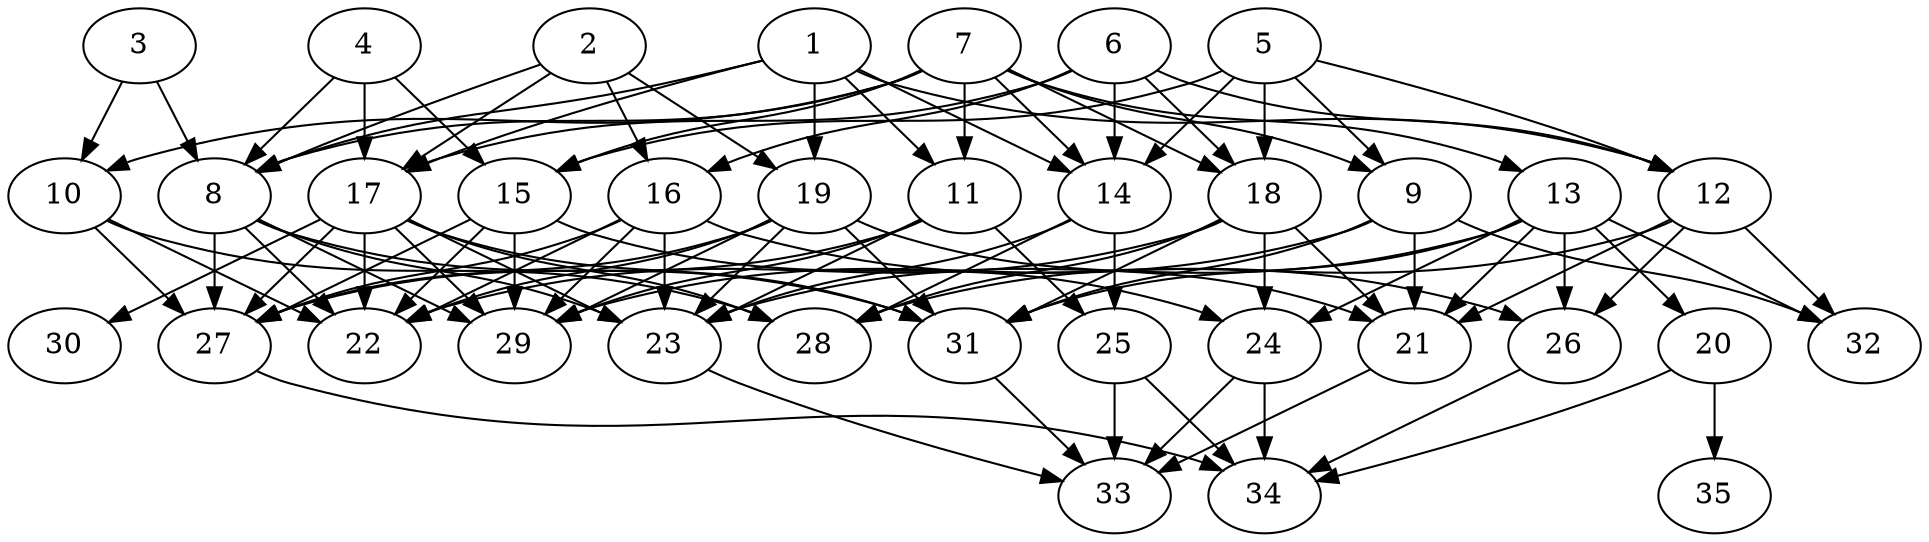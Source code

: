 // DAG automatically generated by daggen at Tue Aug  6 16:28:02 2019
// ./daggen --dot -n 35 --ccr 0.3 --fat 0.7 --regular 0.5 --density 0.7 --mindata 5242880 --maxdata 52428800 
digraph G {
  1 [size="78991360", alpha="0.05", expect_size="23697408"] 
  1 -> 8 [size ="23697408"]
  1 -> 11 [size ="23697408"]
  1 -> 12 [size ="23697408"]
  1 -> 14 [size ="23697408"]
  1 -> 17 [size ="23697408"]
  1 -> 19 [size ="23697408"]
  2 [size="103461547", alpha="0.10", expect_size="31038464"] 
  2 -> 8 [size ="31038464"]
  2 -> 16 [size ="31038464"]
  2 -> 17 [size ="31038464"]
  2 -> 19 [size ="31038464"]
  3 [size="164331520", alpha="0.03", expect_size="49299456"] 
  3 -> 8 [size ="49299456"]
  3 -> 10 [size ="49299456"]
  4 [size="43223040", alpha="0.12", expect_size="12966912"] 
  4 -> 8 [size ="12966912"]
  4 -> 15 [size ="12966912"]
  4 -> 17 [size ="12966912"]
  5 [size="89497600", alpha="0.07", expect_size="26849280"] 
  5 -> 9 [size ="26849280"]
  5 -> 12 [size ="26849280"]
  5 -> 14 [size ="26849280"]
  5 -> 15 [size ="26849280"]
  5 -> 18 [size ="26849280"]
  6 [size="31532373", alpha="0.02", expect_size="9459712"] 
  6 -> 12 [size ="9459712"]
  6 -> 14 [size ="9459712"]
  6 -> 16 [size ="9459712"]
  6 -> 17 [size ="9459712"]
  6 -> 18 [size ="9459712"]
  7 [size="32054613", alpha="0.16", expect_size="9616384"] 
  7 -> 8 [size ="9616384"]
  7 -> 9 [size ="9616384"]
  7 -> 10 [size ="9616384"]
  7 -> 11 [size ="9616384"]
  7 -> 13 [size ="9616384"]
  7 -> 14 [size ="9616384"]
  7 -> 15 [size ="9616384"]
  7 -> 18 [size ="9616384"]
  8 [size="97464320", alpha="0.08", expect_size="29239296"] 
  8 -> 22 [size ="29239296"]
  8 -> 23 [size ="29239296"]
  8 -> 27 [size ="29239296"]
  8 -> 29 [size ="29239296"]
  8 -> 31 [size ="29239296"]
  9 [size="60122453", alpha="0.15", expect_size="18036736"] 
  9 -> 21 [size ="18036736"]
  9 -> 29 [size ="18036736"]
  9 -> 31 [size ="18036736"]
  9 -> 32 [size ="18036736"]
  10 [size="85155840", alpha="0.06", expect_size="25546752"] 
  10 -> 22 [size ="25546752"]
  10 -> 27 [size ="25546752"]
  10 -> 28 [size ="25546752"]
  11 [size="143414613", alpha="0.09", expect_size="43024384"] 
  11 -> 23 [size ="43024384"]
  11 -> 25 [size ="43024384"]
  11 -> 27 [size ="43024384"]
  11 -> 29 [size ="43024384"]
  12 [size="26371413", alpha="0.02", expect_size="7911424"] 
  12 -> 21 [size ="7911424"]
  12 -> 26 [size ="7911424"]
  12 -> 28 [size ="7911424"]
  12 -> 32 [size ="7911424"]
  13 [size="104437760", alpha="0.08", expect_size="31331328"] 
  13 -> 20 [size ="31331328"]
  13 -> 21 [size ="31331328"]
  13 -> 23 [size ="31331328"]
  13 -> 24 [size ="31331328"]
  13 -> 26 [size ="31331328"]
  13 -> 31 [size ="31331328"]
  13 -> 32 [size ="31331328"]
  14 [size="131781973", alpha="0.08", expect_size="39534592"] 
  14 -> 23 [size ="39534592"]
  14 -> 25 [size ="39534592"]
  14 -> 28 [size ="39534592"]
  15 [size="72130560", alpha="0.11", expect_size="21639168"] 
  15 -> 22 [size ="21639168"]
  15 -> 24 [size ="21639168"]
  15 -> 27 [size ="21639168"]
  15 -> 29 [size ="21639168"]
  16 [size="127034027", alpha="0.18", expect_size="38110208"] 
  16 -> 22 [size ="38110208"]
  16 -> 23 [size ="38110208"]
  16 -> 26 [size ="38110208"]
  16 -> 27 [size ="38110208"]
  16 -> 29 [size ="38110208"]
  17 [size="143083520", alpha="0.11", expect_size="42925056"] 
  17 -> 22 [size ="42925056"]
  17 -> 23 [size ="42925056"]
  17 -> 27 [size ="42925056"]
  17 -> 28 [size ="42925056"]
  17 -> 29 [size ="42925056"]
  17 -> 30 [size ="42925056"]
  17 -> 31 [size ="42925056"]
  18 [size="114315947", alpha="0.03", expect_size="34294784"] 
  18 -> 21 [size ="34294784"]
  18 -> 22 [size ="34294784"]
  18 -> 24 [size ="34294784"]
  18 -> 28 [size ="34294784"]
  18 -> 31 [size ="34294784"]
  19 [size="18077013", alpha="0.15", expect_size="5423104"] 
  19 -> 21 [size ="5423104"]
  19 -> 22 [size ="5423104"]
  19 -> 23 [size ="5423104"]
  19 -> 27 [size ="5423104"]
  19 -> 29 [size ="5423104"]
  19 -> 31 [size ="5423104"]
  20 [size="132867413", alpha="0.18", expect_size="39860224"] 
  20 -> 34 [size ="39860224"]
  20 -> 35 [size ="39860224"]
  21 [size="26620587", alpha="0.09", expect_size="7986176"] 
  21 -> 33 [size ="7986176"]
  22 [size="96658773", alpha="0.10", expect_size="28997632"] 
  23 [size="112104107", alpha="0.11", expect_size="33631232"] 
  23 -> 33 [size ="33631232"]
  24 [size="20101120", alpha="0.14", expect_size="6030336"] 
  24 -> 33 [size ="6030336"]
  24 -> 34 [size ="6030336"]
  25 [size="86927360", alpha="0.07", expect_size="26078208"] 
  25 -> 33 [size ="26078208"]
  25 -> 34 [size ="26078208"]
  26 [size="170799787", alpha="0.01", expect_size="51239936"] 
  26 -> 34 [size ="51239936"]
  27 [size="157491200", alpha="0.18", expect_size="47247360"] 
  27 -> 34 [size ="47247360"]
  28 [size="88965120", alpha="0.04", expect_size="26689536"] 
  29 [size="116087467", alpha="0.16", expect_size="34826240"] 
  30 [size="76404053", alpha="0.17", expect_size="22921216"] 
  31 [size="59487573", alpha="0.14", expect_size="17846272"] 
  31 -> 33 [size ="17846272"]
  32 [size="126856533", alpha="0.11", expect_size="38056960"] 
  33 [size="49923413", alpha="0.00", expect_size="14977024"] 
  34 [size="132836693", alpha="0.04", expect_size="39851008"] 
  35 [size="86770347", alpha="0.14", expect_size="26031104"] 
}
